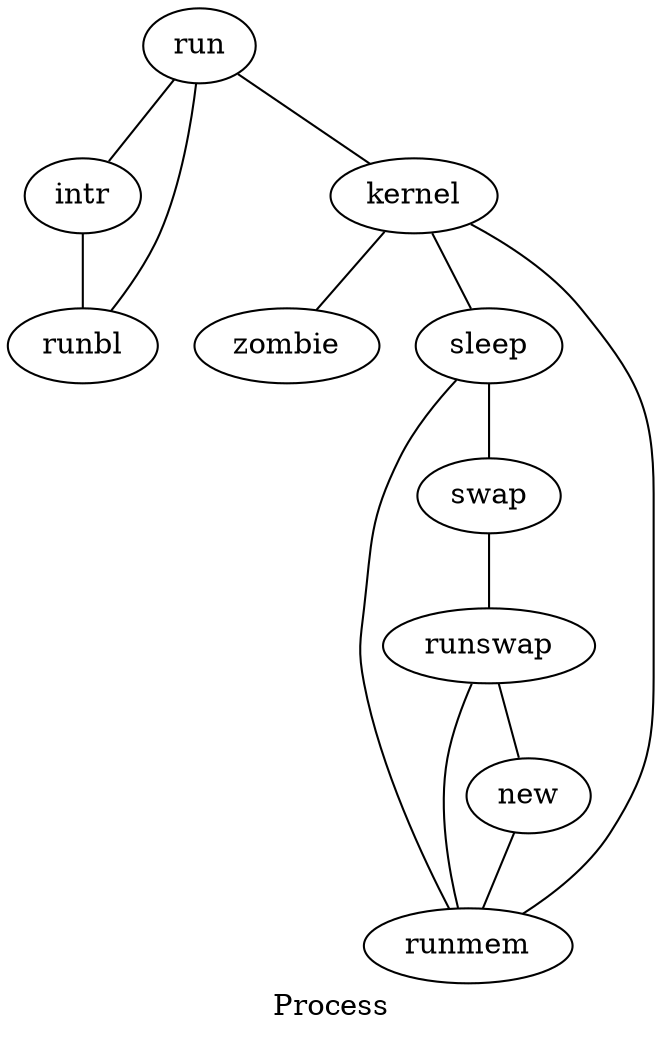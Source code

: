 graph G {
    label="Process"

	run -- intr;
	intr -- runbl;
	runbl -- run;
	run -- kernel;
	kernel -- zombie;
	kernel -- sleep;
	kernel -- runmem;
	sleep -- swap;
	swap -- runswap;
	runswap -- new;
	runswap -- runmem;
	new -- runmem;
	sleep -- runmem;
}

